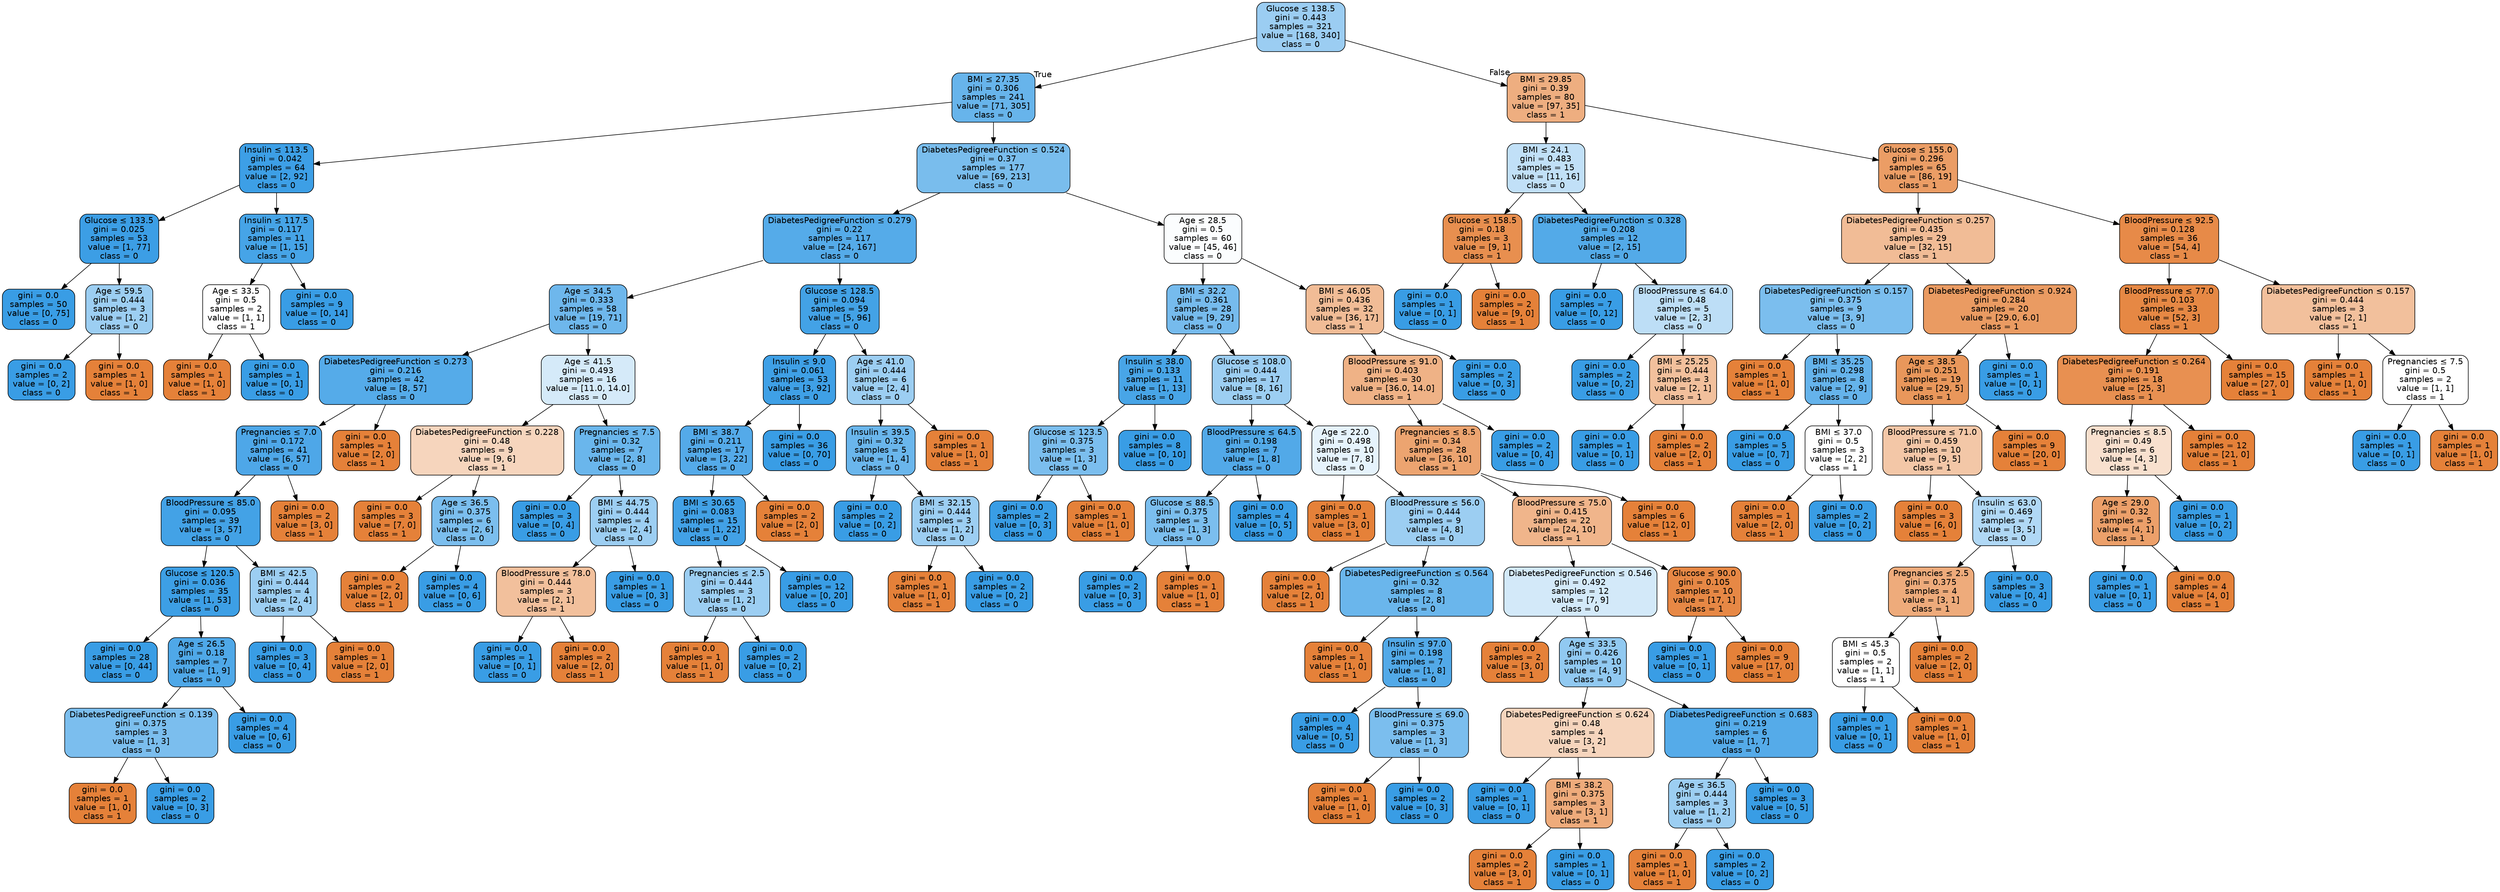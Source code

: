 digraph Tree {
node [shape=box, style="filled, rounded", color="black", fontname="helvetica"] ;
edge [fontname="helvetica"] ;
0 [label=<Glucose &le; 138.5<br/>gini = 0.443<br/>samples = 321<br/>value = [168, 340]<br/>class = 0>, fillcolor="#9bcdf2"] ;
1 [label=<BMI &le; 27.35<br/>gini = 0.306<br/>samples = 241<br/>value = [71, 305]<br/>class = 0>, fillcolor="#67b4eb"] ;
0 -> 1 [labeldistance=2.5, labelangle=45, headlabel="True"] ;
2 [label=<Insulin &le; 113.5<br/>gini = 0.042<br/>samples = 64<br/>value = [2, 92]<br/>class = 0>, fillcolor="#3d9fe6"] ;
1 -> 2 ;
3 [label=<Glucose &le; 133.5<br/>gini = 0.025<br/>samples = 53<br/>value = [1, 77]<br/>class = 0>, fillcolor="#3c9ee5"] ;
2 -> 3 ;
4 [label=<gini = 0.0<br/>samples = 50<br/>value = [0, 75]<br/>class = 0>, fillcolor="#399de5"] ;
3 -> 4 ;
5 [label=<Age &le; 59.5<br/>gini = 0.444<br/>samples = 3<br/>value = [1, 2]<br/>class = 0>, fillcolor="#9ccef2"] ;
3 -> 5 ;
6 [label=<gini = 0.0<br/>samples = 2<br/>value = [0, 2]<br/>class = 0>, fillcolor="#399de5"] ;
5 -> 6 ;
7 [label=<gini = 0.0<br/>samples = 1<br/>value = [1, 0]<br/>class = 1>, fillcolor="#e58139"] ;
5 -> 7 ;
8 [label=<Insulin &le; 117.5<br/>gini = 0.117<br/>samples = 11<br/>value = [1, 15]<br/>class = 0>, fillcolor="#46a4e7"] ;
2 -> 8 ;
9 [label=<Age &le; 33.5<br/>gini = 0.5<br/>samples = 2<br/>value = [1, 1]<br/>class = 1>, fillcolor="#ffffff"] ;
8 -> 9 ;
10 [label=<gini = 0.0<br/>samples = 1<br/>value = [1, 0]<br/>class = 1>, fillcolor="#e58139"] ;
9 -> 10 ;
11 [label=<gini = 0.0<br/>samples = 1<br/>value = [0, 1]<br/>class = 0>, fillcolor="#399de5"] ;
9 -> 11 ;
12 [label=<gini = 0.0<br/>samples = 9<br/>value = [0, 14]<br/>class = 0>, fillcolor="#399de5"] ;
8 -> 12 ;
13 [label=<DiabetesPedigreeFunction &le; 0.524<br/>gini = 0.37<br/>samples = 177<br/>value = [69, 213]<br/>class = 0>, fillcolor="#79bded"] ;
1 -> 13 ;
14 [label=<DiabetesPedigreeFunction &le; 0.279<br/>gini = 0.22<br/>samples = 117<br/>value = [24, 167]<br/>class = 0>, fillcolor="#55abe9"] ;
13 -> 14 ;
15 [label=<Age &le; 34.5<br/>gini = 0.333<br/>samples = 58<br/>value = [19, 71]<br/>class = 0>, fillcolor="#6eb7ec"] ;
14 -> 15 ;
16 [label=<DiabetesPedigreeFunction &le; 0.273<br/>gini = 0.216<br/>samples = 42<br/>value = [8, 57]<br/>class = 0>, fillcolor="#55abe9"] ;
15 -> 16 ;
17 [label=<Pregnancies &le; 7.0<br/>gini = 0.172<br/>samples = 41<br/>value = [6, 57]<br/>class = 0>, fillcolor="#4ea7e8"] ;
16 -> 17 ;
18 [label=<BloodPressure &le; 85.0<br/>gini = 0.095<br/>samples = 39<br/>value = [3, 57]<br/>class = 0>, fillcolor="#43a2e6"] ;
17 -> 18 ;
19 [label=<Glucose &le; 120.5<br/>gini = 0.036<br/>samples = 35<br/>value = [1, 53]<br/>class = 0>, fillcolor="#3d9fe5"] ;
18 -> 19 ;
20 [label=<gini = 0.0<br/>samples = 28<br/>value = [0, 44]<br/>class = 0>, fillcolor="#399de5"] ;
19 -> 20 ;
21 [label=<Age &le; 26.5<br/>gini = 0.18<br/>samples = 7<br/>value = [1, 9]<br/>class = 0>, fillcolor="#4fa8e8"] ;
19 -> 21 ;
22 [label=<DiabetesPedigreeFunction &le; 0.139<br/>gini = 0.375<br/>samples = 3<br/>value = [1, 3]<br/>class = 0>, fillcolor="#7bbeee"] ;
21 -> 22 ;
23 [label=<gini = 0.0<br/>samples = 1<br/>value = [1, 0]<br/>class = 1>, fillcolor="#e58139"] ;
22 -> 23 ;
24 [label=<gini = 0.0<br/>samples = 2<br/>value = [0, 3]<br/>class = 0>, fillcolor="#399de5"] ;
22 -> 24 ;
25 [label=<gini = 0.0<br/>samples = 4<br/>value = [0, 6]<br/>class = 0>, fillcolor="#399de5"] ;
21 -> 25 ;
26 [label=<BMI &le; 42.5<br/>gini = 0.444<br/>samples = 4<br/>value = [2, 4]<br/>class = 0>, fillcolor="#9ccef2"] ;
18 -> 26 ;
27 [label=<gini = 0.0<br/>samples = 3<br/>value = [0, 4]<br/>class = 0>, fillcolor="#399de5"] ;
26 -> 27 ;
28 [label=<gini = 0.0<br/>samples = 1<br/>value = [2, 0]<br/>class = 1>, fillcolor="#e58139"] ;
26 -> 28 ;
29 [label=<gini = 0.0<br/>samples = 2<br/>value = [3, 0]<br/>class = 1>, fillcolor="#e58139"] ;
17 -> 29 ;
30 [label=<gini = 0.0<br/>samples = 1<br/>value = [2, 0]<br/>class = 1>, fillcolor="#e58139"] ;
16 -> 30 ;
31 [label=<Age &le; 41.5<br/>gini = 0.493<br/>samples = 16<br/>value = [11.0, 14.0]<br/>class = 0>, fillcolor="#d5eaf9"] ;
15 -> 31 ;
32 [label=<DiabetesPedigreeFunction &le; 0.228<br/>gini = 0.48<br/>samples = 9<br/>value = [9, 6]<br/>class = 1>, fillcolor="#f6d5bd"] ;
31 -> 32 ;
33 [label=<gini = 0.0<br/>samples = 3<br/>value = [7, 0]<br/>class = 1>, fillcolor="#e58139"] ;
32 -> 33 ;
34 [label=<Age &le; 36.5<br/>gini = 0.375<br/>samples = 6<br/>value = [2, 6]<br/>class = 0>, fillcolor="#7bbeee"] ;
32 -> 34 ;
35 [label=<gini = 0.0<br/>samples = 2<br/>value = [2, 0]<br/>class = 1>, fillcolor="#e58139"] ;
34 -> 35 ;
36 [label=<gini = 0.0<br/>samples = 4<br/>value = [0, 6]<br/>class = 0>, fillcolor="#399de5"] ;
34 -> 36 ;
37 [label=<Pregnancies &le; 7.5<br/>gini = 0.32<br/>samples = 7<br/>value = [2, 8]<br/>class = 0>, fillcolor="#6ab6ec"] ;
31 -> 37 ;
38 [label=<gini = 0.0<br/>samples = 3<br/>value = [0, 4]<br/>class = 0>, fillcolor="#399de5"] ;
37 -> 38 ;
39 [label=<BMI &le; 44.75<br/>gini = 0.444<br/>samples = 4<br/>value = [2, 4]<br/>class = 0>, fillcolor="#9ccef2"] ;
37 -> 39 ;
40 [label=<BloodPressure &le; 78.0<br/>gini = 0.444<br/>samples = 3<br/>value = [2, 1]<br/>class = 1>, fillcolor="#f2c09c"] ;
39 -> 40 ;
41 [label=<gini = 0.0<br/>samples = 1<br/>value = [0, 1]<br/>class = 0>, fillcolor="#399de5"] ;
40 -> 41 ;
42 [label=<gini = 0.0<br/>samples = 2<br/>value = [2, 0]<br/>class = 1>, fillcolor="#e58139"] ;
40 -> 42 ;
43 [label=<gini = 0.0<br/>samples = 1<br/>value = [0, 3]<br/>class = 0>, fillcolor="#399de5"] ;
39 -> 43 ;
44 [label=<Glucose &le; 128.5<br/>gini = 0.094<br/>samples = 59<br/>value = [5, 96]<br/>class = 0>, fillcolor="#43a2e6"] ;
14 -> 44 ;
45 [label=<Insulin &le; 9.0<br/>gini = 0.061<br/>samples = 53<br/>value = [3, 92]<br/>class = 0>, fillcolor="#3fa0e6"] ;
44 -> 45 ;
46 [label=<BMI &le; 38.7<br/>gini = 0.211<br/>samples = 17<br/>value = [3, 22]<br/>class = 0>, fillcolor="#54aae9"] ;
45 -> 46 ;
47 [label=<BMI &le; 30.65<br/>gini = 0.083<br/>samples = 15<br/>value = [1, 22]<br/>class = 0>, fillcolor="#42a1e6"] ;
46 -> 47 ;
48 [label=<Pregnancies &le; 2.5<br/>gini = 0.444<br/>samples = 3<br/>value = [1, 2]<br/>class = 0>, fillcolor="#9ccef2"] ;
47 -> 48 ;
49 [label=<gini = 0.0<br/>samples = 1<br/>value = [1, 0]<br/>class = 1>, fillcolor="#e58139"] ;
48 -> 49 ;
50 [label=<gini = 0.0<br/>samples = 2<br/>value = [0, 2]<br/>class = 0>, fillcolor="#399de5"] ;
48 -> 50 ;
51 [label=<gini = 0.0<br/>samples = 12<br/>value = [0, 20]<br/>class = 0>, fillcolor="#399de5"] ;
47 -> 51 ;
52 [label=<gini = 0.0<br/>samples = 2<br/>value = [2, 0]<br/>class = 1>, fillcolor="#e58139"] ;
46 -> 52 ;
53 [label=<gini = 0.0<br/>samples = 36<br/>value = [0, 70]<br/>class = 0>, fillcolor="#399de5"] ;
45 -> 53 ;
54 [label=<Age &le; 41.0<br/>gini = 0.444<br/>samples = 6<br/>value = [2, 4]<br/>class = 0>, fillcolor="#9ccef2"] ;
44 -> 54 ;
55 [label=<Insulin &le; 39.5<br/>gini = 0.32<br/>samples = 5<br/>value = [1, 4]<br/>class = 0>, fillcolor="#6ab6ec"] ;
54 -> 55 ;
56 [label=<gini = 0.0<br/>samples = 2<br/>value = [0, 2]<br/>class = 0>, fillcolor="#399de5"] ;
55 -> 56 ;
57 [label=<BMI &le; 32.15<br/>gini = 0.444<br/>samples = 3<br/>value = [1, 2]<br/>class = 0>, fillcolor="#9ccef2"] ;
55 -> 57 ;
58 [label=<gini = 0.0<br/>samples = 1<br/>value = [1, 0]<br/>class = 1>, fillcolor="#e58139"] ;
57 -> 58 ;
59 [label=<gini = 0.0<br/>samples = 2<br/>value = [0, 2]<br/>class = 0>, fillcolor="#399de5"] ;
57 -> 59 ;
60 [label=<gini = 0.0<br/>samples = 1<br/>value = [1, 0]<br/>class = 1>, fillcolor="#e58139"] ;
54 -> 60 ;
61 [label=<Age &le; 28.5<br/>gini = 0.5<br/>samples = 60<br/>value = [45, 46]<br/>class = 0>, fillcolor="#fbfdfe"] ;
13 -> 61 ;
62 [label=<BMI &le; 32.2<br/>gini = 0.361<br/>samples = 28<br/>value = [9, 29]<br/>class = 0>, fillcolor="#76bbed"] ;
61 -> 62 ;
63 [label=<Insulin &le; 38.0<br/>gini = 0.133<br/>samples = 11<br/>value = [1, 13]<br/>class = 0>, fillcolor="#48a5e7"] ;
62 -> 63 ;
64 [label=<Glucose &le; 123.5<br/>gini = 0.375<br/>samples = 3<br/>value = [1, 3]<br/>class = 0>, fillcolor="#7bbeee"] ;
63 -> 64 ;
65 [label=<gini = 0.0<br/>samples = 2<br/>value = [0, 3]<br/>class = 0>, fillcolor="#399de5"] ;
64 -> 65 ;
66 [label=<gini = 0.0<br/>samples = 1<br/>value = [1, 0]<br/>class = 1>, fillcolor="#e58139"] ;
64 -> 66 ;
67 [label=<gini = 0.0<br/>samples = 8<br/>value = [0, 10]<br/>class = 0>, fillcolor="#399de5"] ;
63 -> 67 ;
68 [label=<Glucose &le; 108.0<br/>gini = 0.444<br/>samples = 17<br/>value = [8, 16]<br/>class = 0>, fillcolor="#9ccef2"] ;
62 -> 68 ;
69 [label=<BloodPressure &le; 64.5<br/>gini = 0.198<br/>samples = 7<br/>value = [1, 8]<br/>class = 0>, fillcolor="#52a9e8"] ;
68 -> 69 ;
70 [label=<Glucose &le; 88.5<br/>gini = 0.375<br/>samples = 3<br/>value = [1, 3]<br/>class = 0>, fillcolor="#7bbeee"] ;
69 -> 70 ;
71 [label=<gini = 0.0<br/>samples = 2<br/>value = [0, 3]<br/>class = 0>, fillcolor="#399de5"] ;
70 -> 71 ;
72 [label=<gini = 0.0<br/>samples = 1<br/>value = [1, 0]<br/>class = 1>, fillcolor="#e58139"] ;
70 -> 72 ;
73 [label=<gini = 0.0<br/>samples = 4<br/>value = [0, 5]<br/>class = 0>, fillcolor="#399de5"] ;
69 -> 73 ;
74 [label=<Age &le; 22.0<br/>gini = 0.498<br/>samples = 10<br/>value = [7, 8]<br/>class = 0>, fillcolor="#e6f3fc"] ;
68 -> 74 ;
75 [label=<gini = 0.0<br/>samples = 1<br/>value = [3, 0]<br/>class = 1>, fillcolor="#e58139"] ;
74 -> 75 ;
76 [label=<BloodPressure &le; 56.0<br/>gini = 0.444<br/>samples = 9<br/>value = [4, 8]<br/>class = 0>, fillcolor="#9ccef2"] ;
74 -> 76 ;
77 [label=<gini = 0.0<br/>samples = 1<br/>value = [2, 0]<br/>class = 1>, fillcolor="#e58139"] ;
76 -> 77 ;
78 [label=<DiabetesPedigreeFunction &le; 0.564<br/>gini = 0.32<br/>samples = 8<br/>value = [2, 8]<br/>class = 0>, fillcolor="#6ab6ec"] ;
76 -> 78 ;
79 [label=<gini = 0.0<br/>samples = 1<br/>value = [1, 0]<br/>class = 1>, fillcolor="#e58139"] ;
78 -> 79 ;
80 [label=<Insulin &le; 97.0<br/>gini = 0.198<br/>samples = 7<br/>value = [1, 8]<br/>class = 0>, fillcolor="#52a9e8"] ;
78 -> 80 ;
81 [label=<gini = 0.0<br/>samples = 4<br/>value = [0, 5]<br/>class = 0>, fillcolor="#399de5"] ;
80 -> 81 ;
82 [label=<BloodPressure &le; 69.0<br/>gini = 0.375<br/>samples = 3<br/>value = [1, 3]<br/>class = 0>, fillcolor="#7bbeee"] ;
80 -> 82 ;
83 [label=<gini = 0.0<br/>samples = 1<br/>value = [1, 0]<br/>class = 1>, fillcolor="#e58139"] ;
82 -> 83 ;
84 [label=<gini = 0.0<br/>samples = 2<br/>value = [0, 3]<br/>class = 0>, fillcolor="#399de5"] ;
82 -> 84 ;
85 [label=<BMI &le; 46.05<br/>gini = 0.436<br/>samples = 32<br/>value = [36, 17]<br/>class = 1>, fillcolor="#f1bc96"] ;
61 -> 85 ;
86 [label=<BloodPressure &le; 91.0<br/>gini = 0.403<br/>samples = 30<br/>value = [36.0, 14.0]<br/>class = 1>, fillcolor="#efb286"] ;
85 -> 86 ;
87 [label=<Pregnancies &le; 8.5<br/>gini = 0.34<br/>samples = 28<br/>value = [36, 10]<br/>class = 1>, fillcolor="#eca470"] ;
86 -> 87 ;
88 [label=<BloodPressure &le; 75.0<br/>gini = 0.415<br/>samples = 22<br/>value = [24, 10]<br/>class = 1>, fillcolor="#f0b58b"] ;
87 -> 88 ;
89 [label=<DiabetesPedigreeFunction &le; 0.546<br/>gini = 0.492<br/>samples = 12<br/>value = [7, 9]<br/>class = 0>, fillcolor="#d3e9f9"] ;
88 -> 89 ;
90 [label=<gini = 0.0<br/>samples = 2<br/>value = [3, 0]<br/>class = 1>, fillcolor="#e58139"] ;
89 -> 90 ;
91 [label=<Age &le; 33.5<br/>gini = 0.426<br/>samples = 10<br/>value = [4, 9]<br/>class = 0>, fillcolor="#91c9f1"] ;
89 -> 91 ;
92 [label=<DiabetesPedigreeFunction &le; 0.624<br/>gini = 0.48<br/>samples = 4<br/>value = [3, 2]<br/>class = 1>, fillcolor="#f6d5bd"] ;
91 -> 92 ;
93 [label=<gini = 0.0<br/>samples = 1<br/>value = [0, 1]<br/>class = 0>, fillcolor="#399de5"] ;
92 -> 93 ;
94 [label=<BMI &le; 38.2<br/>gini = 0.375<br/>samples = 3<br/>value = [3, 1]<br/>class = 1>, fillcolor="#eeab7b"] ;
92 -> 94 ;
95 [label=<gini = 0.0<br/>samples = 2<br/>value = [3, 0]<br/>class = 1>, fillcolor="#e58139"] ;
94 -> 95 ;
96 [label=<gini = 0.0<br/>samples = 1<br/>value = [0, 1]<br/>class = 0>, fillcolor="#399de5"] ;
94 -> 96 ;
97 [label=<DiabetesPedigreeFunction &le; 0.683<br/>gini = 0.219<br/>samples = 6<br/>value = [1, 7]<br/>class = 0>, fillcolor="#55abe9"] ;
91 -> 97 ;
98 [label=<Age &le; 36.5<br/>gini = 0.444<br/>samples = 3<br/>value = [1, 2]<br/>class = 0>, fillcolor="#9ccef2"] ;
97 -> 98 ;
99 [label=<gini = 0.0<br/>samples = 1<br/>value = [1, 0]<br/>class = 1>, fillcolor="#e58139"] ;
98 -> 99 ;
100 [label=<gini = 0.0<br/>samples = 2<br/>value = [0, 2]<br/>class = 0>, fillcolor="#399de5"] ;
98 -> 100 ;
101 [label=<gini = 0.0<br/>samples = 3<br/>value = [0, 5]<br/>class = 0>, fillcolor="#399de5"] ;
97 -> 101 ;
102 [label=<Glucose &le; 90.0<br/>gini = 0.105<br/>samples = 10<br/>value = [17, 1]<br/>class = 1>, fillcolor="#e78845"] ;
88 -> 102 ;
103 [label=<gini = 0.0<br/>samples = 1<br/>value = [0, 1]<br/>class = 0>, fillcolor="#399de5"] ;
102 -> 103 ;
104 [label=<gini = 0.0<br/>samples = 9<br/>value = [17, 0]<br/>class = 1>, fillcolor="#e58139"] ;
102 -> 104 ;
105 [label=<gini = 0.0<br/>samples = 6<br/>value = [12, 0]<br/>class = 1>, fillcolor="#e58139"] ;
87 -> 105 ;
106 [label=<gini = 0.0<br/>samples = 2<br/>value = [0, 4]<br/>class = 0>, fillcolor="#399de5"] ;
86 -> 106 ;
107 [label=<gini = 0.0<br/>samples = 2<br/>value = [0, 3]<br/>class = 0>, fillcolor="#399de5"] ;
85 -> 107 ;
108 [label=<BMI &le; 29.85<br/>gini = 0.39<br/>samples = 80<br/>value = [97, 35]<br/>class = 1>, fillcolor="#eeae80"] ;
0 -> 108 [labeldistance=2.5, labelangle=-45, headlabel="False"] ;
109 [label=<BMI &le; 24.1<br/>gini = 0.483<br/>samples = 15<br/>value = [11, 16]<br/>class = 0>, fillcolor="#c1e0f7"] ;
108 -> 109 ;
110 [label=<Glucose &le; 158.5<br/>gini = 0.18<br/>samples = 3<br/>value = [9, 1]<br/>class = 1>, fillcolor="#e88f4f"] ;
109 -> 110 ;
111 [label=<gini = 0.0<br/>samples = 1<br/>value = [0, 1]<br/>class = 0>, fillcolor="#399de5"] ;
110 -> 111 ;
112 [label=<gini = 0.0<br/>samples = 2<br/>value = [9, 0]<br/>class = 1>, fillcolor="#e58139"] ;
110 -> 112 ;
113 [label=<DiabetesPedigreeFunction &le; 0.328<br/>gini = 0.208<br/>samples = 12<br/>value = [2, 15]<br/>class = 0>, fillcolor="#53aae8"] ;
109 -> 113 ;
114 [label=<gini = 0.0<br/>samples = 7<br/>value = [0, 12]<br/>class = 0>, fillcolor="#399de5"] ;
113 -> 114 ;
115 [label=<BloodPressure &le; 64.0<br/>gini = 0.48<br/>samples = 5<br/>value = [2, 3]<br/>class = 0>, fillcolor="#bddef6"] ;
113 -> 115 ;
116 [label=<gini = 0.0<br/>samples = 2<br/>value = [0, 2]<br/>class = 0>, fillcolor="#399de5"] ;
115 -> 116 ;
117 [label=<BMI &le; 25.25<br/>gini = 0.444<br/>samples = 3<br/>value = [2, 1]<br/>class = 1>, fillcolor="#f2c09c"] ;
115 -> 117 ;
118 [label=<gini = 0.0<br/>samples = 1<br/>value = [0, 1]<br/>class = 0>, fillcolor="#399de5"] ;
117 -> 118 ;
119 [label=<gini = 0.0<br/>samples = 2<br/>value = [2, 0]<br/>class = 1>, fillcolor="#e58139"] ;
117 -> 119 ;
120 [label=<Glucose &le; 155.0<br/>gini = 0.296<br/>samples = 65<br/>value = [86, 19]<br/>class = 1>, fillcolor="#eb9d65"] ;
108 -> 120 ;
121 [label=<DiabetesPedigreeFunction &le; 0.257<br/>gini = 0.435<br/>samples = 29<br/>value = [32, 15]<br/>class = 1>, fillcolor="#f1bc96"] ;
120 -> 121 ;
122 [label=<DiabetesPedigreeFunction &le; 0.157<br/>gini = 0.375<br/>samples = 9<br/>value = [3, 9]<br/>class = 0>, fillcolor="#7bbeee"] ;
121 -> 122 ;
123 [label=<gini = 0.0<br/>samples = 1<br/>value = [1, 0]<br/>class = 1>, fillcolor="#e58139"] ;
122 -> 123 ;
124 [label=<BMI &le; 35.25<br/>gini = 0.298<br/>samples = 8<br/>value = [2, 9]<br/>class = 0>, fillcolor="#65b3eb"] ;
122 -> 124 ;
125 [label=<gini = 0.0<br/>samples = 5<br/>value = [0, 7]<br/>class = 0>, fillcolor="#399de5"] ;
124 -> 125 ;
126 [label=<BMI &le; 37.0<br/>gini = 0.5<br/>samples = 3<br/>value = [2, 2]<br/>class = 1>, fillcolor="#ffffff"] ;
124 -> 126 ;
127 [label=<gini = 0.0<br/>samples = 1<br/>value = [2, 0]<br/>class = 1>, fillcolor="#e58139"] ;
126 -> 127 ;
128 [label=<gini = 0.0<br/>samples = 2<br/>value = [0, 2]<br/>class = 0>, fillcolor="#399de5"] ;
126 -> 128 ;
129 [label=<DiabetesPedigreeFunction &le; 0.924<br/>gini = 0.284<br/>samples = 20<br/>value = [29.0, 6.0]<br/>class = 1>, fillcolor="#ea9b62"] ;
121 -> 129 ;
130 [label=<Age &le; 38.5<br/>gini = 0.251<br/>samples = 19<br/>value = [29, 5]<br/>class = 1>, fillcolor="#e9975b"] ;
129 -> 130 ;
131 [label=<BloodPressure &le; 71.0<br/>gini = 0.459<br/>samples = 10<br/>value = [9, 5]<br/>class = 1>, fillcolor="#f3c7a7"] ;
130 -> 131 ;
132 [label=<gini = 0.0<br/>samples = 3<br/>value = [6, 0]<br/>class = 1>, fillcolor="#e58139"] ;
131 -> 132 ;
133 [label=<Insulin &le; 63.0<br/>gini = 0.469<br/>samples = 7<br/>value = [3, 5]<br/>class = 0>, fillcolor="#b0d8f5"] ;
131 -> 133 ;
134 [label=<Pregnancies &le; 2.5<br/>gini = 0.375<br/>samples = 4<br/>value = [3, 1]<br/>class = 1>, fillcolor="#eeab7b"] ;
133 -> 134 ;
135 [label=<BMI &le; 45.3<br/>gini = 0.5<br/>samples = 2<br/>value = [1, 1]<br/>class = 1>, fillcolor="#ffffff"] ;
134 -> 135 ;
136 [label=<gini = 0.0<br/>samples = 1<br/>value = [0, 1]<br/>class = 0>, fillcolor="#399de5"] ;
135 -> 136 ;
137 [label=<gini = 0.0<br/>samples = 1<br/>value = [1, 0]<br/>class = 1>, fillcolor="#e58139"] ;
135 -> 137 ;
138 [label=<gini = 0.0<br/>samples = 2<br/>value = [2, 0]<br/>class = 1>, fillcolor="#e58139"] ;
134 -> 138 ;
139 [label=<gini = 0.0<br/>samples = 3<br/>value = [0, 4]<br/>class = 0>, fillcolor="#399de5"] ;
133 -> 139 ;
140 [label=<gini = 0.0<br/>samples = 9<br/>value = [20, 0]<br/>class = 1>, fillcolor="#e58139"] ;
130 -> 140 ;
141 [label=<gini = 0.0<br/>samples = 1<br/>value = [0, 1]<br/>class = 0>, fillcolor="#399de5"] ;
129 -> 141 ;
142 [label=<BloodPressure &le; 92.5<br/>gini = 0.128<br/>samples = 36<br/>value = [54, 4]<br/>class = 1>, fillcolor="#e78a48"] ;
120 -> 142 ;
143 [label=<BloodPressure &le; 77.0<br/>gini = 0.103<br/>samples = 33<br/>value = [52, 3]<br/>class = 1>, fillcolor="#e68844"] ;
142 -> 143 ;
144 [label=<DiabetesPedigreeFunction &le; 0.264<br/>gini = 0.191<br/>samples = 18<br/>value = [25, 3]<br/>class = 1>, fillcolor="#e89051"] ;
143 -> 144 ;
145 [label=<Pregnancies &le; 8.5<br/>gini = 0.49<br/>samples = 6<br/>value = [4, 3]<br/>class = 1>, fillcolor="#f8e0ce"] ;
144 -> 145 ;
146 [label=<Age &le; 29.0<br/>gini = 0.32<br/>samples = 5<br/>value = [4, 1]<br/>class = 1>, fillcolor="#eca06a"] ;
145 -> 146 ;
147 [label=<gini = 0.0<br/>samples = 1<br/>value = [0, 1]<br/>class = 0>, fillcolor="#399de5"] ;
146 -> 147 ;
148 [label=<gini = 0.0<br/>samples = 4<br/>value = [4, 0]<br/>class = 1>, fillcolor="#e58139"] ;
146 -> 148 ;
149 [label=<gini = 0.0<br/>samples = 1<br/>value = [0, 2]<br/>class = 0>, fillcolor="#399de5"] ;
145 -> 149 ;
150 [label=<gini = 0.0<br/>samples = 12<br/>value = [21, 0]<br/>class = 1>, fillcolor="#e58139"] ;
144 -> 150 ;
151 [label=<gini = 0.0<br/>samples = 15<br/>value = [27, 0]<br/>class = 1>, fillcolor="#e58139"] ;
143 -> 151 ;
152 [label=<DiabetesPedigreeFunction &le; 0.157<br/>gini = 0.444<br/>samples = 3<br/>value = [2, 1]<br/>class = 1>, fillcolor="#f2c09c"] ;
142 -> 152 ;
153 [label=<gini = 0.0<br/>samples = 1<br/>value = [1, 0]<br/>class = 1>, fillcolor="#e58139"] ;
152 -> 153 ;
154 [label=<Pregnancies &le; 7.5<br/>gini = 0.5<br/>samples = 2<br/>value = [1, 1]<br/>class = 1>, fillcolor="#ffffff"] ;
152 -> 154 ;
155 [label=<gini = 0.0<br/>samples = 1<br/>value = [0, 1]<br/>class = 0>, fillcolor="#399de5"] ;
154 -> 155 ;
156 [label=<gini = 0.0<br/>samples = 1<br/>value = [1, 0]<br/>class = 1>, fillcolor="#e58139"] ;
154 -> 156 ;
}